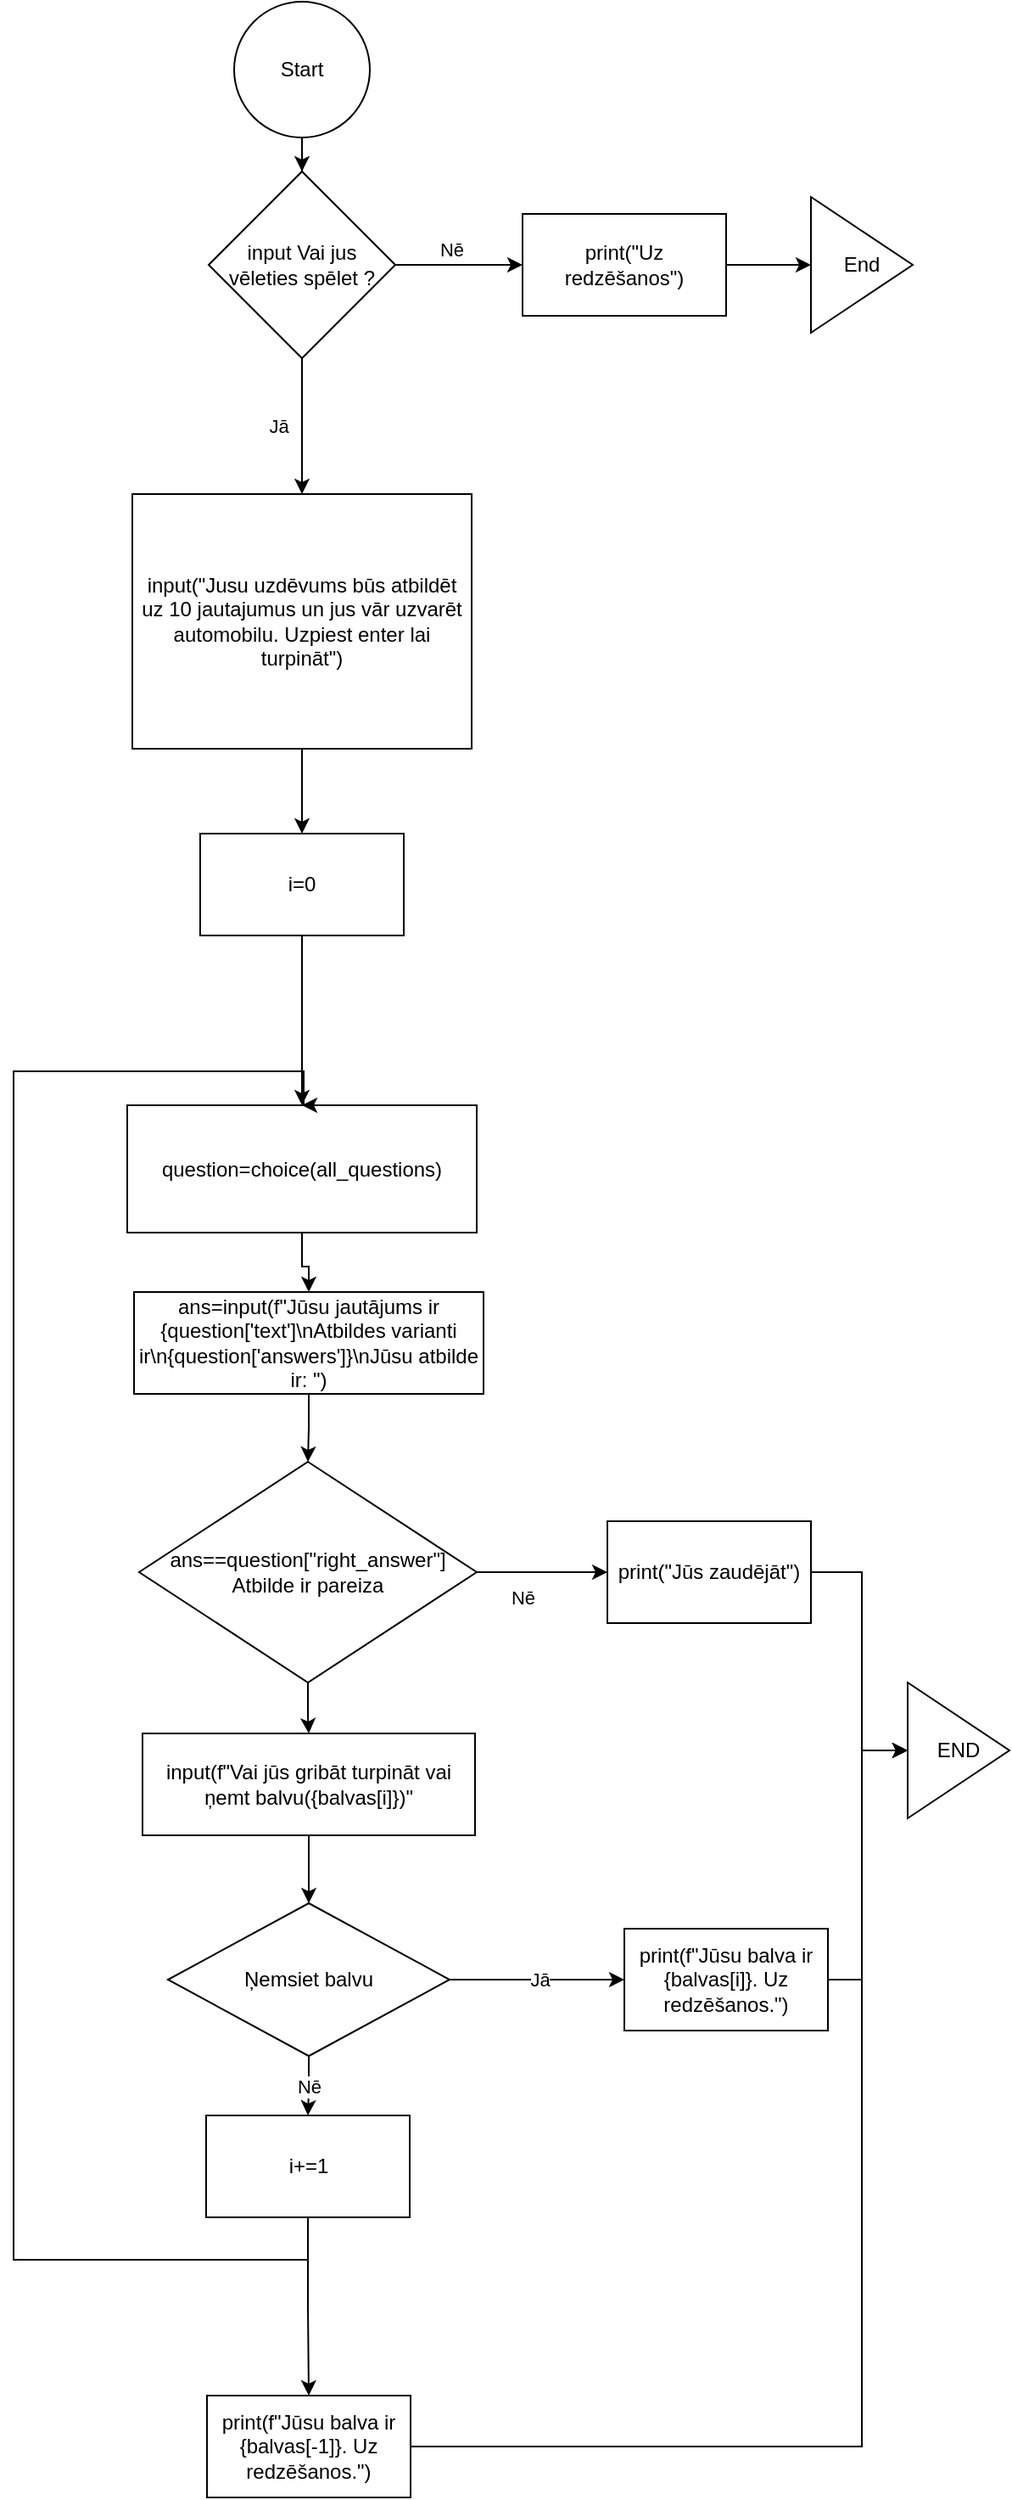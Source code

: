 <mxfile version="24.7.17">
  <diagram name="Lapa-1" id="gYCxuFjREwTpURTEH_b0">
    <mxGraphModel dx="1509" dy="813" grid="1" gridSize="10" guides="1" tooltips="1" connect="1" arrows="1" fold="1" page="1" pageScale="1" pageWidth="827" pageHeight="1169" math="0" shadow="0">
      <root>
        <mxCell id="0" />
        <mxCell id="1" parent="0" />
        <mxCell id="hdvIO45Ck_3Dufj-_lpb-15" value="" style="edgeStyle=orthogonalEdgeStyle;rounded=0;orthogonalLoop=1;jettySize=auto;html=1;" parent="1" source="hdvIO45Ck_3Dufj-_lpb-1" target="hdvIO45Ck_3Dufj-_lpb-14" edge="1">
          <mxGeometry relative="1" as="geometry" />
        </mxCell>
        <mxCell id="hdvIO45Ck_3Dufj-_lpb-1" value="Start" style="ellipse;whiteSpace=wrap;html=1;aspect=fixed;" parent="1" vertex="1">
          <mxGeometry x="370" y="10" width="80" height="80" as="geometry" />
        </mxCell>
        <mxCell id="hdvIO45Ck_3Dufj-_lpb-19" value="" style="edgeStyle=orthogonalEdgeStyle;rounded=0;orthogonalLoop=1;jettySize=auto;html=1;" parent="1" source="hdvIO45Ck_3Dufj-_lpb-14" target="hdvIO45Ck_3Dufj-_lpb-18" edge="1">
          <mxGeometry relative="1" as="geometry" />
        </mxCell>
        <mxCell id="hdvIO45Ck_3Dufj-_lpb-23" value="Nē" style="edgeLabel;html=1;align=center;verticalAlign=middle;resizable=0;points=[];" parent="hdvIO45Ck_3Dufj-_lpb-19" vertex="1" connectable="0">
          <mxGeometry x="-0.127" y="9" relative="1" as="geometry">
            <mxPoint as="offset" />
          </mxGeometry>
        </mxCell>
        <mxCell id="hdvIO45Ck_3Dufj-_lpb-21" value="" style="edgeStyle=orthogonalEdgeStyle;rounded=0;orthogonalLoop=1;jettySize=auto;html=1;" parent="1" source="hdvIO45Ck_3Dufj-_lpb-14" target="hdvIO45Ck_3Dufj-_lpb-20" edge="1">
          <mxGeometry relative="1" as="geometry" />
        </mxCell>
        <mxCell id="hdvIO45Ck_3Dufj-_lpb-22" value="Jā" style="edgeLabel;html=1;align=center;verticalAlign=middle;resizable=0;points=[];" parent="hdvIO45Ck_3Dufj-_lpb-21" vertex="1" connectable="0">
          <mxGeometry x="-0.2" y="-8" relative="1" as="geometry">
            <mxPoint x="-6" y="8" as="offset" />
          </mxGeometry>
        </mxCell>
        <mxCell id="hdvIO45Ck_3Dufj-_lpb-14" value="input Vai jus vēleties spēlet ?" style="rhombus;whiteSpace=wrap;html=1;" parent="1" vertex="1">
          <mxGeometry x="355" y="110" width="110" height="110" as="geometry" />
        </mxCell>
        <mxCell id="hdvIO45Ck_3Dufj-_lpb-25" value="" style="edgeStyle=orthogonalEdgeStyle;rounded=0;orthogonalLoop=1;jettySize=auto;html=1;" parent="1" source="hdvIO45Ck_3Dufj-_lpb-18" target="hdvIO45Ck_3Dufj-_lpb-24" edge="1">
          <mxGeometry relative="1" as="geometry" />
        </mxCell>
        <mxCell id="hdvIO45Ck_3Dufj-_lpb-18" value="print(&quot;Uz redzēšanos&quot;)" style="whiteSpace=wrap;html=1;" parent="1" vertex="1">
          <mxGeometry x="540" y="135" width="120" height="60" as="geometry" />
        </mxCell>
        <mxCell id="Hn785Kom0CwV8REAGcmY-10" style="edgeStyle=orthogonalEdgeStyle;rounded=0;orthogonalLoop=1;jettySize=auto;html=1;" edge="1" parent="1" source="hdvIO45Ck_3Dufj-_lpb-20" target="Hn785Kom0CwV8REAGcmY-9">
          <mxGeometry relative="1" as="geometry" />
        </mxCell>
        <mxCell id="hdvIO45Ck_3Dufj-_lpb-20" value="input(&quot;Jusu uzdēvums būs atbildēt uz 10 jautajumus un jus vār uzvarēt automobilu. Uzpiest enter lai turpināt&quot;)" style="whiteSpace=wrap;html=1;" parent="1" vertex="1">
          <mxGeometry x="310" y="300" width="200" height="150" as="geometry" />
        </mxCell>
        <mxCell id="hdvIO45Ck_3Dufj-_lpb-24" value="End" style="triangle;whiteSpace=wrap;html=1;" parent="1" vertex="1">
          <mxGeometry x="710" y="125" width="60" height="80" as="geometry" />
        </mxCell>
        <mxCell id="Ak2SBpWxDnkleXrZ2XL--4" style="edgeStyle=orthogonalEdgeStyle;rounded=0;orthogonalLoop=1;jettySize=auto;html=1;" parent="1" source="Ak2SBpWxDnkleXrZ2XL--1" target="Ak2SBpWxDnkleXrZ2XL--3" edge="1">
          <mxGeometry relative="1" as="geometry" />
        </mxCell>
        <mxCell id="Ak2SBpWxDnkleXrZ2XL--1" value="question=choice(all_questions)" style="rounded=0;whiteSpace=wrap;html=1;" parent="1" vertex="1">
          <mxGeometry x="307" y="660" width="206" height="75" as="geometry" />
        </mxCell>
        <mxCell id="Ak2SBpWxDnkleXrZ2XL--6" style="edgeStyle=orthogonalEdgeStyle;rounded=0;orthogonalLoop=1;jettySize=auto;html=1;" parent="1" source="Ak2SBpWxDnkleXrZ2XL--3" target="Ak2SBpWxDnkleXrZ2XL--5" edge="1">
          <mxGeometry relative="1" as="geometry" />
        </mxCell>
        <mxCell id="Ak2SBpWxDnkleXrZ2XL--3" value="ans=input(f&quot;Jūsu jautājums ir {question[&#39;text&#39;]\nAtbildes varianti ir\n{question[&#39;answers&#39;]}\nJūsu atbilde ir: &quot;)" style="rounded=0;whiteSpace=wrap;html=1;" parent="1" vertex="1">
          <mxGeometry x="311" y="770" width="206" height="60" as="geometry" />
        </mxCell>
        <mxCell id="Ak2SBpWxDnkleXrZ2XL--9" value="" style="edgeStyle=orthogonalEdgeStyle;rounded=0;orthogonalLoop=1;jettySize=auto;html=1;" parent="1" source="Ak2SBpWxDnkleXrZ2XL--5" target="Ak2SBpWxDnkleXrZ2XL--7" edge="1">
          <mxGeometry relative="1" as="geometry" />
        </mxCell>
        <mxCell id="Ak2SBpWxDnkleXrZ2XL--11" value="Nē" style="edgeLabel;html=1;align=center;verticalAlign=middle;resizable=0;points=[];" parent="Ak2SBpWxDnkleXrZ2XL--9" vertex="1" connectable="0">
          <mxGeometry x="-0.169" y="-1" relative="1" as="geometry">
            <mxPoint x="-5" y="14" as="offset" />
          </mxGeometry>
        </mxCell>
        <mxCell id="Ak2SBpWxDnkleXrZ2XL--13" style="edgeStyle=orthogonalEdgeStyle;rounded=0;orthogonalLoop=1;jettySize=auto;html=1;entryX=0.5;entryY=0;entryDx=0;entryDy=0;" parent="1" source="Ak2SBpWxDnkleXrZ2XL--5" target="Ak2SBpWxDnkleXrZ2XL--12" edge="1">
          <mxGeometry relative="1" as="geometry" />
        </mxCell>
        <mxCell id="Ak2SBpWxDnkleXrZ2XL--5" value="&lt;div&gt;ans==question[&quot;right_answer&quot;]&lt;/div&gt;Atbilde ir pareiza" style="rhombus;whiteSpace=wrap;html=1;" parent="1" vertex="1">
          <mxGeometry x="314" y="870" width="199" height="130" as="geometry" />
        </mxCell>
        <mxCell id="Hn785Kom0CwV8REAGcmY-8" style="edgeStyle=orthogonalEdgeStyle;rounded=0;orthogonalLoop=1;jettySize=auto;html=1;entryX=0;entryY=0.5;entryDx=0;entryDy=0;" edge="1" parent="1" source="Ak2SBpWxDnkleXrZ2XL--7" target="Hn785Kom0CwV8REAGcmY-6">
          <mxGeometry relative="1" as="geometry">
            <Array as="points">
              <mxPoint x="740" y="935" />
              <mxPoint x="740" y="1040" />
            </Array>
          </mxGeometry>
        </mxCell>
        <mxCell id="Ak2SBpWxDnkleXrZ2XL--7" value="print(&quot;Jūs zaudējāt&quot;)" style="rounded=0;whiteSpace=wrap;html=1;" parent="1" vertex="1">
          <mxGeometry x="590" y="905" width="120" height="60" as="geometry" />
        </mxCell>
        <mxCell id="Hn785Kom0CwV8REAGcmY-2" style="edgeStyle=orthogonalEdgeStyle;rounded=0;orthogonalLoop=1;jettySize=auto;html=1;entryX=0.5;entryY=0;entryDx=0;entryDy=0;" edge="1" parent="1" source="Ak2SBpWxDnkleXrZ2XL--12" target="Hn785Kom0CwV8REAGcmY-1">
          <mxGeometry relative="1" as="geometry" />
        </mxCell>
        <mxCell id="Ak2SBpWxDnkleXrZ2XL--12" value="input(f&quot;Vai jūs gribāt turpināt vai ņemt balvu({balvas[i]})&quot;" style="rounded=0;whiteSpace=wrap;html=1;" parent="1" vertex="1">
          <mxGeometry x="316" y="1030" width="196" height="60" as="geometry" />
        </mxCell>
        <mxCell id="Hn785Kom0CwV8REAGcmY-4" style="edgeStyle=orthogonalEdgeStyle;rounded=0;orthogonalLoop=1;jettySize=auto;html=1;exitX=1;exitY=0.5;exitDx=0;exitDy=0;entryX=0;entryY=0.5;entryDx=0;entryDy=0;" edge="1" parent="1" source="Hn785Kom0CwV8REAGcmY-1" target="Hn785Kom0CwV8REAGcmY-3">
          <mxGeometry relative="1" as="geometry" />
        </mxCell>
        <mxCell id="Hn785Kom0CwV8REAGcmY-5" value="Jā" style="edgeLabel;html=1;align=center;verticalAlign=middle;resizable=0;points=[];" vertex="1" connectable="0" parent="Hn785Kom0CwV8REAGcmY-4">
          <mxGeometry x="0.029" relative="1" as="geometry">
            <mxPoint as="offset" />
          </mxGeometry>
        </mxCell>
        <mxCell id="Hn785Kom0CwV8REAGcmY-13" value="Nē" style="edgeStyle=orthogonalEdgeStyle;rounded=0;orthogonalLoop=1;jettySize=auto;html=1;" edge="1" parent="1" source="Hn785Kom0CwV8REAGcmY-1" target="Hn785Kom0CwV8REAGcmY-12">
          <mxGeometry relative="1" as="geometry" />
        </mxCell>
        <mxCell id="Hn785Kom0CwV8REAGcmY-1" value="Ņemsiet balvu" style="rhombus;whiteSpace=wrap;html=1;" vertex="1" parent="1">
          <mxGeometry x="331" y="1130" width="166" height="90" as="geometry" />
        </mxCell>
        <mxCell id="Hn785Kom0CwV8REAGcmY-7" style="edgeStyle=orthogonalEdgeStyle;rounded=0;orthogonalLoop=1;jettySize=auto;html=1;entryX=0;entryY=0.5;entryDx=0;entryDy=0;" edge="1" parent="1" source="Hn785Kom0CwV8REAGcmY-3" target="Hn785Kom0CwV8REAGcmY-6">
          <mxGeometry relative="1" as="geometry">
            <Array as="points">
              <mxPoint x="740" y="1175" />
              <mxPoint x="740" y="1040" />
            </Array>
          </mxGeometry>
        </mxCell>
        <mxCell id="Hn785Kom0CwV8REAGcmY-3" value="print(f&quot;Jūsu balva ir {balvas[i]}. Uz redzēšanos.&quot;)" style="rounded=0;whiteSpace=wrap;html=1;" vertex="1" parent="1">
          <mxGeometry x="600" y="1145" width="120" height="60" as="geometry" />
        </mxCell>
        <mxCell id="Hn785Kom0CwV8REAGcmY-6" value="END" style="triangle;whiteSpace=wrap;html=1;" vertex="1" parent="1">
          <mxGeometry x="767" y="1000" width="60" height="80" as="geometry" />
        </mxCell>
        <mxCell id="Hn785Kom0CwV8REAGcmY-17" style="edgeStyle=orthogonalEdgeStyle;rounded=0;orthogonalLoop=1;jettySize=auto;html=1;exitX=0.5;exitY=1;exitDx=0;exitDy=0;entryX=0.5;entryY=0;entryDx=0;entryDy=0;" edge="1" parent="1" source="Hn785Kom0CwV8REAGcmY-9" target="Ak2SBpWxDnkleXrZ2XL--1">
          <mxGeometry relative="1" as="geometry">
            <Array as="points">
              <mxPoint x="410" y="650" />
              <mxPoint x="410" y="650" />
            </Array>
          </mxGeometry>
        </mxCell>
        <mxCell id="Hn785Kom0CwV8REAGcmY-9" value="i=0" style="rounded=0;whiteSpace=wrap;html=1;" vertex="1" parent="1">
          <mxGeometry x="350" y="500" width="120" height="60" as="geometry" />
        </mxCell>
        <mxCell id="Hn785Kom0CwV8REAGcmY-19" style="edgeStyle=orthogonalEdgeStyle;rounded=0;orthogonalLoop=1;jettySize=auto;html=1;entryX=0.5;entryY=0;entryDx=0;entryDy=0;" edge="1" parent="1" source="Hn785Kom0CwV8REAGcmY-12" target="Ak2SBpWxDnkleXrZ2XL--1">
          <mxGeometry relative="1" as="geometry">
            <Array as="points">
              <mxPoint x="414" y="1340" />
              <mxPoint x="240" y="1340" />
              <mxPoint x="240" y="640" />
              <mxPoint x="411" y="640" />
              <mxPoint x="411" y="660" />
            </Array>
          </mxGeometry>
        </mxCell>
        <mxCell id="Hn785Kom0CwV8REAGcmY-21" style="edgeStyle=orthogonalEdgeStyle;rounded=0;orthogonalLoop=1;jettySize=auto;html=1;" edge="1" parent="1" source="Hn785Kom0CwV8REAGcmY-12" target="Hn785Kom0CwV8REAGcmY-20">
          <mxGeometry relative="1" as="geometry" />
        </mxCell>
        <mxCell id="Hn785Kom0CwV8REAGcmY-12" value="i+=1" style="rounded=0;whiteSpace=wrap;html=1;" vertex="1" parent="1">
          <mxGeometry x="353.5" y="1255" width="120" height="60" as="geometry" />
        </mxCell>
        <mxCell id="Hn785Kom0CwV8REAGcmY-22" style="edgeStyle=orthogonalEdgeStyle;rounded=0;orthogonalLoop=1;jettySize=auto;html=1;entryX=0;entryY=0.5;entryDx=0;entryDy=0;" edge="1" parent="1" source="Hn785Kom0CwV8REAGcmY-20" target="Hn785Kom0CwV8REAGcmY-6">
          <mxGeometry relative="1" as="geometry">
            <Array as="points">
              <mxPoint x="740" y="1450" />
              <mxPoint x="740" y="1040" />
            </Array>
          </mxGeometry>
        </mxCell>
        <mxCell id="Hn785Kom0CwV8REAGcmY-20" value="print(f&quot;Jūsu balva ir {balvas[-1]}. Uz redzēšanos.&quot;)" style="rounded=0;whiteSpace=wrap;html=1;" vertex="1" parent="1">
          <mxGeometry x="354" y="1420" width="120" height="60" as="geometry" />
        </mxCell>
      </root>
    </mxGraphModel>
  </diagram>
</mxfile>
